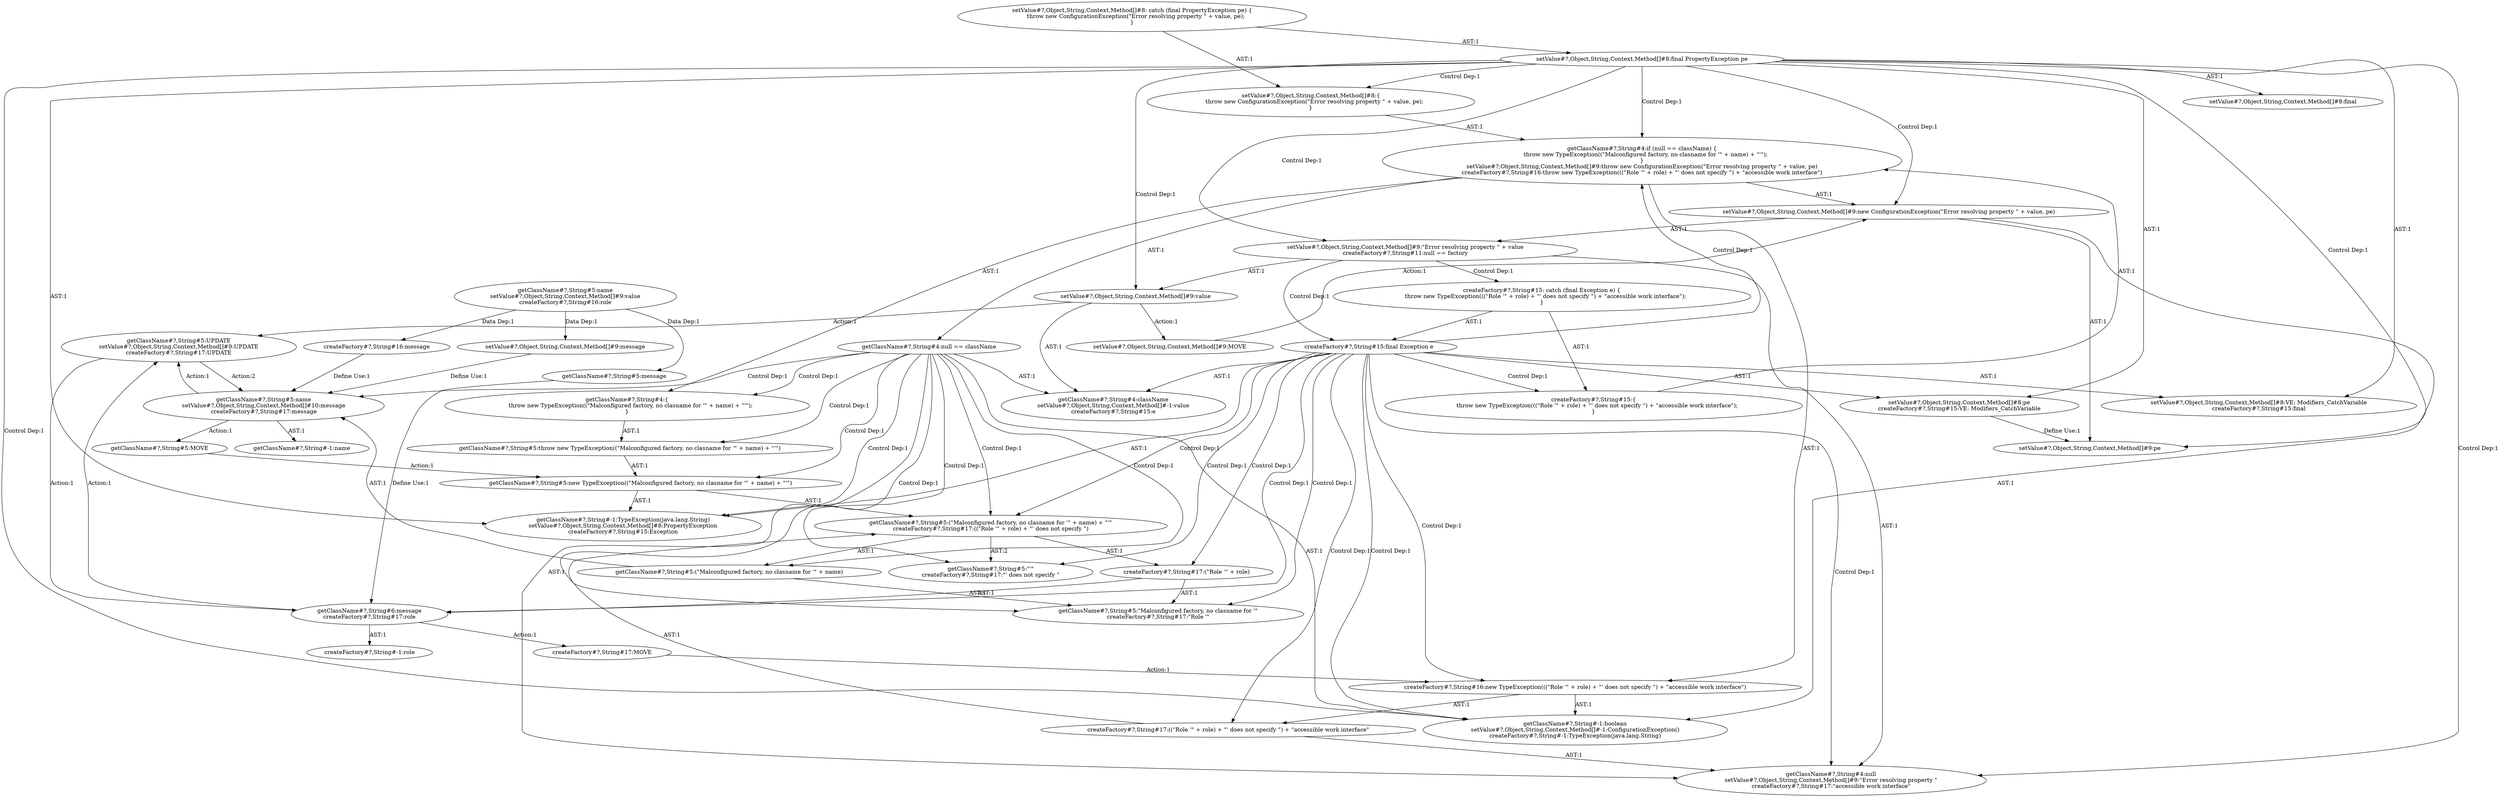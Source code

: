 digraph "Pattern" {
0 [label="getClassName#?,String#5:UPDATE
setValue#?,Object,String,Context,Method[]#9:UPDATE
createFactory#?,String#17:UPDATE" shape=ellipse]
1 [label="getClassName#?,String#5:name
setValue#?,Object,String,Context,Method[]#10:message
createFactory#?,String#17:message" shape=ellipse]
2 [label="getClassName#?,String#4:null == className" shape=ellipse]
3 [label="getClassName#?,String#4:if (null == className) \{
    throw new TypeException((\"Malconfigured factory, no clasname for '\" + name) + \"'\");
\}
setValue#?,Object,String,Context,Method[]#9:throw new ConfigurationException(\"Error resolving property \" + value, pe)
createFactory#?,String#16:throw new TypeException(((\"Role '\" + role) + \"' does not specify \") + \"accessible work interface\")" shape=ellipse]
4 [label="getClassName#?,String#-1:boolean
setValue#?,Object,String,Context,Method[]#-1:ConfigurationException()
createFactory#?,String#-1:TypeException(java.lang.String)" shape=ellipse]
5 [label="getClassName#?,String#4:null
setValue#?,Object,String,Context,Method[]#9:\"Error resolving property \"
createFactory#?,String#17:\"accessible work interface\"" shape=ellipse]
6 [label="getClassName#?,String#4:className
setValue#?,Object,String,Context,Method[]#-1:value
createFactory#?,String#15:e" shape=ellipse]
7 [label="getClassName#?,String#4:\{
    throw new TypeException((\"Malconfigured factory, no clasname for '\" + name) + \"'\");
\}" shape=ellipse]
8 [label="getClassName#?,String#5:throw new TypeException((\"Malconfigured factory, no clasname for '\" + name) + \"'\")" shape=ellipse]
9 [label="getClassName#?,String#5:new TypeException((\"Malconfigured factory, no clasname for '\" + name) + \"'\")" shape=ellipse]
10 [label="getClassName#?,String#-1:TypeException(java.lang.String)
setValue#?,Object,String,Context,Method[]#8:PropertyException
createFactory#?,String#15:Exception" shape=ellipse]
11 [label="getClassName#?,String#5:(\"Malconfigured factory, no clasname for '\" + name) + \"'\"
createFactory#?,String#17:((\"Role '\" + role) + \"' does not specify \")" shape=ellipse]
12 [label="getClassName#?,String#5:(\"Malconfigured factory, no clasname for '\" + name)" shape=ellipse]
13 [label="getClassName#?,String#5:\"Malconfigured factory, no clasname for '\"
createFactory#?,String#17:\"Role '\"" shape=ellipse]
14 [label="getClassName#?,String#5:\"'\"
createFactory#?,String#17:\"' does not specify \"" shape=ellipse]
15 [label="getClassName#?,String#-1:name" shape=ellipse]
16 [label="getClassName#?,String#5:MOVE" shape=ellipse]
17 [label="getClassName#?,String#6:message
createFactory#?,String#17:role" shape=ellipse]
18 [label="getClassName#?,String#5:message" shape=ellipse]
19 [label="getClassName#?,String#5:name
setValue#?,Object,String,Context,Method[]#9:value
createFactory#?,String#16:role" shape=ellipse]
20 [label="setValue#?,Object,String,Context,Method[]#8:pe
createFactory#?,String#15:VE: Modifiers_CatchVariable" shape=ellipse]
21 [label="setValue#?,Object,String,Context,Method[]#9:\"Error resolving property \" + value
createFactory#?,String#11:null == factory" shape=ellipse]
22 [label="setValue#?,Object,String,Context,Method[]#8:VE: Modifiers_CatchVariable
createFactory#?,String#15:final" shape=ellipse]
23 [label="setValue#?,Object,String,Context,Method[]#9:value" shape=ellipse]
24 [label="setValue#?,Object,String,Context,Method[]#9:MOVE" shape=ellipse]
25 [label="setValue#?,Object,String,Context,Method[]#9:pe" shape=ellipse]
26 [label="setValue#?,Object,String,Context,Method[]#8:\{
    throw new ConfigurationException(\"Error resolving property \" + value, pe);
\}" shape=ellipse]
27 [label="setValue#?,Object,String,Context,Method[]#8:final PropertyException pe" shape=ellipse]
28 [label="setValue#?,Object,String,Context,Method[]#8: catch (final PropertyException pe) \{
    throw new ConfigurationException(\"Error resolving property \" + value, pe);
\}" shape=ellipse]
29 [label="setValue#?,Object,String,Context,Method[]#8:final" shape=ellipse]
30 [label="setValue#?,Object,String,Context,Method[]#9:message" shape=ellipse]
31 [label="setValue#?,Object,String,Context,Method[]#9:new ConfigurationException(\"Error resolving property \" + value, pe)" shape=ellipse]
32 [label="createFactory#?,String#15:final Exception e" shape=ellipse]
33 [label="createFactory#?,String#15: catch (final Exception e) \{
    throw new TypeException(((\"Role '\" + role) + \"' does not specify \") + \"accessible work interface\");
\}" shape=ellipse]
34 [label="createFactory#?,String#16:message" shape=ellipse]
35 [label="createFactory#?,String#17:MOVE" shape=ellipse]
36 [label="createFactory#?,String#16:new TypeException(((\"Role '\" + role) + \"' does not specify \") + \"accessible work interface\")" shape=ellipse]
37 [label="createFactory#?,String#17:((\"Role '\" + role) + \"' does not specify \") + \"accessible work interface\"" shape=ellipse]
38 [label="createFactory#?,String#15:\{
    throw new TypeException(((\"Role '\" + role) + \"' does not specify \") + \"accessible work interface\");
\}" shape=ellipse]
39 [label="createFactory#?,String#-1:role" shape=ellipse]
40 [label="createFactory#?,String#17:(\"Role '\" + role)" shape=ellipse]
0 -> 17 [label="Action:1"];
0 -> 1 [label="Action:2"];
1 -> 0 [label="Action:1"];
1 -> 15 [label="AST:1"];
1 -> 16 [label="Action:1"];
2 -> 1 [label="Control Dep:1"];
2 -> 4 [label="AST:1"];
2 -> 5 [label="AST:1"];
2 -> 6 [label="AST:1"];
2 -> 7 [label="Control Dep:1"];
2 -> 8 [label="Control Dep:1"];
2 -> 9 [label="Control Dep:1"];
2 -> 10 [label="Control Dep:1"];
2 -> 11 [label="Control Dep:1"];
2 -> 12 [label="Control Dep:1"];
2 -> 13 [label="Control Dep:1"];
2 -> 14 [label="Control Dep:1"];
3 -> 2 [label="AST:1"];
3 -> 7 [label="AST:1"];
3 -> 31 [label="AST:1"];
3 -> 36 [label="AST:1"];
7 -> 8 [label="AST:1"];
8 -> 9 [label="AST:1"];
9 -> 10 [label="AST:1"];
9 -> 11 [label="AST:1"];
11 -> 12 [label="AST:1"];
11 -> 14 [label="AST:2"];
11 -> 40 [label="AST:1"];
12 -> 1 [label="AST:1"];
12 -> 13 [label="AST:1"];
16 -> 9 [label="Action:1"];
17 -> 0 [label="Action:1"];
17 -> 35 [label="Action:1"];
17 -> 39 [label="AST:1"];
18 -> 17 [label="Define Use:1"];
19 -> 18 [label="Data Dep:1"];
19 -> 30 [label="Data Dep:1"];
19 -> 34 [label="Data Dep:1"];
20 -> 25 [label="Define Use:1"];
21 -> 5 [label="AST:1"];
21 -> 23 [label="AST:1"];
21 -> 32 [label="Control Dep:1"];
21 -> 33 [label="Control Dep:1"];
23 -> 6 [label="AST:1"];
23 -> 0 [label="Action:1"];
23 -> 24 [label="Action:1"];
24 -> 31 [label="Action:1"];
26 -> 3 [label="AST:1"];
27 -> 20 [label="AST:1"];
27 -> 21 [label="Control Dep:1"];
27 -> 22 [label="AST:1"];
27 -> 23 [label="Control Dep:1"];
27 -> 25 [label="Control Dep:1"];
27 -> 26 [label="Control Dep:1"];
27 -> 10 [label="AST:1"];
27 -> 3 [label="Control Dep:1"];
27 -> 31 [label="Control Dep:1"];
27 -> 4 [label="Control Dep:1"];
27 -> 5 [label="Control Dep:1"];
27 -> 29 [label="AST:1"];
28 -> 26 [label="AST:1"];
28 -> 27 [label="AST:1"];
30 -> 1 [label="Define Use:1"];
31 -> 21 [label="AST:1"];
31 -> 25 [label="AST:1"];
31 -> 4 [label="AST:1"];
32 -> 6 [label="AST:1"];
32 -> 10 [label="AST:1"];
32 -> 38 [label="Control Dep:1"];
32 -> 3 [label="Control Dep:1"];
32 -> 36 [label="Control Dep:1"];
32 -> 4 [label="Control Dep:1"];
32 -> 37 [label="Control Dep:1"];
32 -> 11 [label="Control Dep:1"];
32 -> 40 [label="Control Dep:1"];
32 -> 13 [label="Control Dep:1"];
32 -> 17 [label="Control Dep:1"];
32 -> 14 [label="Control Dep:1"];
32 -> 5 [label="Control Dep:1"];
32 -> 20 [label="AST:1"];
32 -> 22 [label="AST:1"];
33 -> 32 [label="AST:1"];
33 -> 38 [label="AST:1"];
34 -> 1 [label="Define Use:1"];
35 -> 36 [label="Action:1"];
36 -> 4 [label="AST:1"];
36 -> 37 [label="AST:1"];
37 -> 11 [label="AST:1"];
37 -> 5 [label="AST:1"];
38 -> 3 [label="AST:1"];
40 -> 13 [label="AST:1"];
40 -> 17 [label="AST:1"];
}